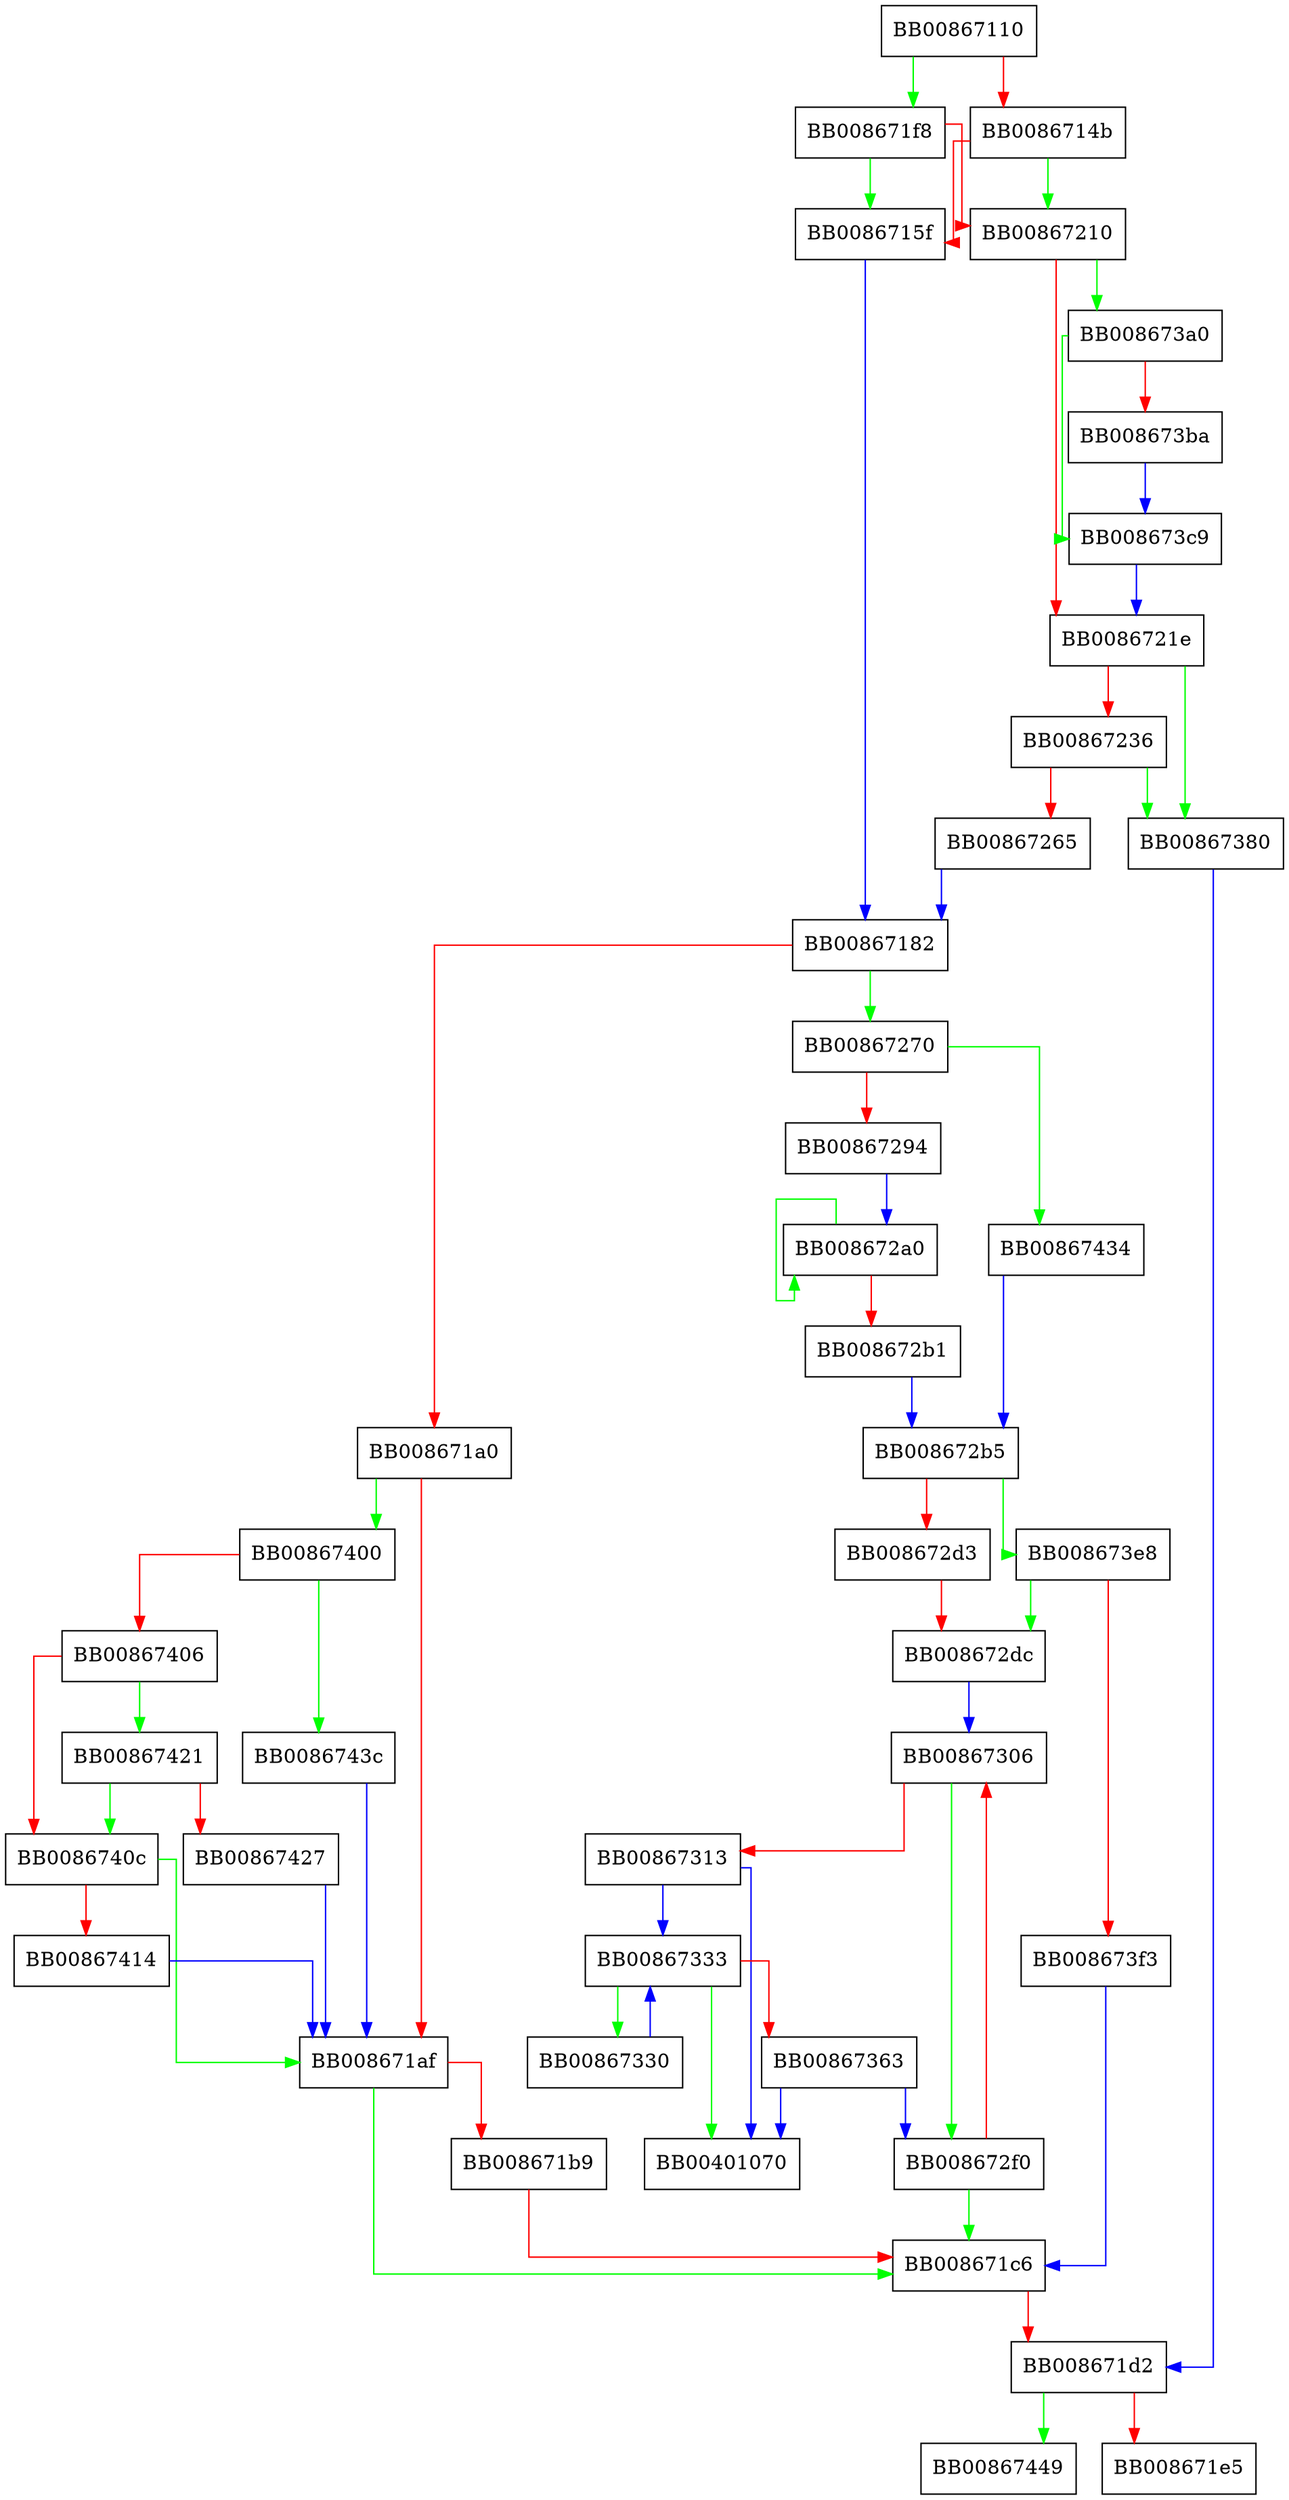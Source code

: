 digraph qsort_r {
  node [shape="box"];
  graph [splines=ortho];
  BB00867110 -> BB008671f8 [color="green"];
  BB00867110 -> BB0086714b [color="red"];
  BB0086714b -> BB00867210 [color="green"];
  BB0086714b -> BB0086715f [color="red"];
  BB0086715f -> BB00867182 [color="blue"];
  BB00867182 -> BB00867270 [color="green"];
  BB00867182 -> BB008671a0 [color="red"];
  BB008671a0 -> BB00867400 [color="green"];
  BB008671a0 -> BB008671af [color="red"];
  BB008671af -> BB008671c6 [color="green"];
  BB008671af -> BB008671b9 [color="red"];
  BB008671b9 -> BB008671c6 [color="red"];
  BB008671c6 -> BB008671d2 [color="red"];
  BB008671d2 -> BB00867449 [color="green"];
  BB008671d2 -> BB008671e5 [color="red"];
  BB008671f8 -> BB0086715f [color="green"];
  BB008671f8 -> BB00867210 [color="red"];
  BB00867210 -> BB008673a0 [color="green"];
  BB00867210 -> BB0086721e [color="red"];
  BB0086721e -> BB00867380 [color="green"];
  BB0086721e -> BB00867236 [color="red"];
  BB00867236 -> BB00867380 [color="green"];
  BB00867236 -> BB00867265 [color="red"];
  BB00867265 -> BB00867182 [color="blue"];
  BB00867270 -> BB00867434 [color="green"];
  BB00867270 -> BB00867294 [color="red"];
  BB00867294 -> BB008672a0 [color="blue"];
  BB008672a0 -> BB008672a0 [color="green"];
  BB008672a0 -> BB008672b1 [color="red"];
  BB008672b1 -> BB008672b5 [color="blue"];
  BB008672b5 -> BB008673e8 [color="green"];
  BB008672b5 -> BB008672d3 [color="red"];
  BB008672d3 -> BB008672dc [color="red"];
  BB008672dc -> BB00867306 [color="blue"];
  BB008672f0 -> BB008671c6 [color="green"];
  BB008672f0 -> BB00867306 [color="red"];
  BB00867306 -> BB008672f0 [color="green"];
  BB00867306 -> BB00867313 [color="red"];
  BB00867313 -> BB00401070 [color="blue"];
  BB00867313 -> BB00867333 [color="blue"];
  BB00867330 -> BB00867333 [color="blue"];
  BB00867333 -> BB00401070 [color="green"];
  BB00867333 -> BB00867330 [color="green"];
  BB00867333 -> BB00867363 [color="red"];
  BB00867363 -> BB00401070 [color="blue"];
  BB00867363 -> BB008672f0 [color="blue"];
  BB00867380 -> BB008671d2 [color="blue"];
  BB008673a0 -> BB008673c9 [color="green"];
  BB008673a0 -> BB008673ba [color="red"];
  BB008673ba -> BB008673c9 [color="blue"];
  BB008673c9 -> BB0086721e [color="blue"];
  BB008673e8 -> BB008672dc [color="green"];
  BB008673e8 -> BB008673f3 [color="red"];
  BB008673f3 -> BB008671c6 [color="blue"];
  BB00867400 -> BB0086743c [color="green"];
  BB00867400 -> BB00867406 [color="red"];
  BB00867406 -> BB00867421 [color="green"];
  BB00867406 -> BB0086740c [color="red"];
  BB0086740c -> BB008671af [color="green"];
  BB0086740c -> BB00867414 [color="red"];
  BB00867414 -> BB008671af [color="blue"];
  BB00867421 -> BB0086740c [color="green"];
  BB00867421 -> BB00867427 [color="red"];
  BB00867427 -> BB008671af [color="blue"];
  BB00867434 -> BB008672b5 [color="blue"];
  BB0086743c -> BB008671af [color="blue"];
}